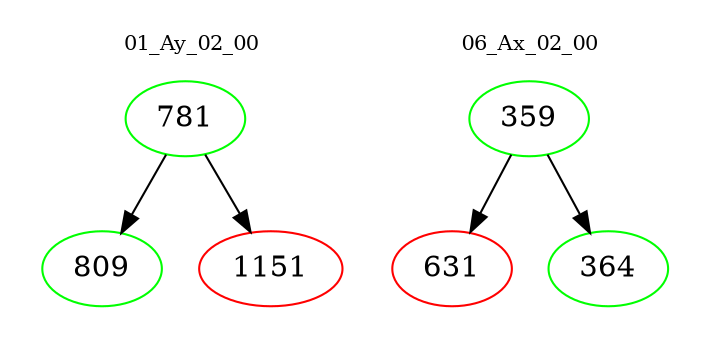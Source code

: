digraph{
subgraph cluster_0 {
color = white
label = "01_Ay_02_00";
fontsize=10;
T0_781 [label="781", color="green"]
T0_781 -> T0_809 [color="black"]
T0_809 [label="809", color="green"]
T0_781 -> T0_1151 [color="black"]
T0_1151 [label="1151", color="red"]
}
subgraph cluster_1 {
color = white
label = "06_Ax_02_00";
fontsize=10;
T1_359 [label="359", color="green"]
T1_359 -> T1_631 [color="black"]
T1_631 [label="631", color="red"]
T1_359 -> T1_364 [color="black"]
T1_364 [label="364", color="green"]
}
}
